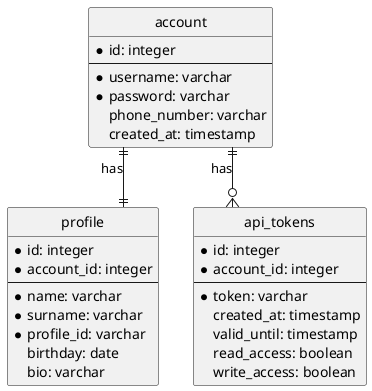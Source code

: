 @startuml

hide circle
skinparam linetype ortho

entity account {
    * id: integer
    --
    * username: varchar
    * password: varchar
    phone_number: varchar
    created_at: timestamp
}

entity profile {
    * id: integer
    * account_id: integer
    --
    * name: varchar
    * surname: varchar
    * profile_id: varchar
    birthday: date
    bio: varchar
}

entity api_tokens {
    * id: integer
    * account_id: integer
    --
    * token: varchar
    created_at: timestamp
    valid_until: timestamp
    read_access: boolean
    write_access: boolean
}

account ||--o{ api_tokens : has
account ||--|| profile : has

@enduml